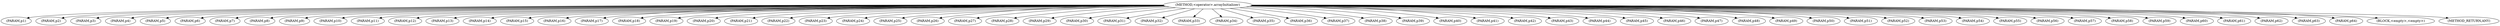 digraph "&lt;operator&gt;.arrayInitializer" {  
"1300" [label = <(METHOD,&lt;operator&gt;.arrayInitializer)> ]
"1301" [label = <(PARAM,p1)> ]
"1302" [label = <(PARAM,p2)> ]
"1303" [label = <(PARAM,p3)> ]
"1304" [label = <(PARAM,p4)> ]
"1305" [label = <(PARAM,p5)> ]
"1306" [label = <(PARAM,p6)> ]
"1307" [label = <(PARAM,p7)> ]
"1308" [label = <(PARAM,p8)> ]
"1309" [label = <(PARAM,p9)> ]
"1310" [label = <(PARAM,p10)> ]
"1311" [label = <(PARAM,p11)> ]
"1312" [label = <(PARAM,p12)> ]
"1313" [label = <(PARAM,p13)> ]
"1314" [label = <(PARAM,p14)> ]
"1315" [label = <(PARAM,p15)> ]
"1316" [label = <(PARAM,p16)> ]
"1317" [label = <(PARAM,p17)> ]
"1318" [label = <(PARAM,p18)> ]
"1319" [label = <(PARAM,p19)> ]
"1320" [label = <(PARAM,p20)> ]
"1321" [label = <(PARAM,p21)> ]
"1322" [label = <(PARAM,p22)> ]
"1323" [label = <(PARAM,p23)> ]
"1324" [label = <(PARAM,p24)> ]
"1325" [label = <(PARAM,p25)> ]
"1326" [label = <(PARAM,p26)> ]
"1327" [label = <(PARAM,p27)> ]
"1328" [label = <(PARAM,p28)> ]
"1329" [label = <(PARAM,p29)> ]
"1330" [label = <(PARAM,p30)> ]
"1331" [label = <(PARAM,p31)> ]
"1332" [label = <(PARAM,p32)> ]
"1333" [label = <(PARAM,p33)> ]
"1334" [label = <(PARAM,p34)> ]
"1335" [label = <(PARAM,p35)> ]
"1336" [label = <(PARAM,p36)> ]
"1337" [label = <(PARAM,p37)> ]
"1338" [label = <(PARAM,p38)> ]
"1339" [label = <(PARAM,p39)> ]
"1340" [label = <(PARAM,p40)> ]
"1341" [label = <(PARAM,p41)> ]
"1342" [label = <(PARAM,p42)> ]
"1343" [label = <(PARAM,p43)> ]
"1344" [label = <(PARAM,p44)> ]
"1345" [label = <(PARAM,p45)> ]
"1346" [label = <(PARAM,p46)> ]
"1347" [label = <(PARAM,p47)> ]
"1348" [label = <(PARAM,p48)> ]
"1349" [label = <(PARAM,p49)> ]
"1350" [label = <(PARAM,p50)> ]
"1351" [label = <(PARAM,p51)> ]
"1352" [label = <(PARAM,p52)> ]
"1353" [label = <(PARAM,p53)> ]
"1354" [label = <(PARAM,p54)> ]
"1355" [label = <(PARAM,p55)> ]
"1356" [label = <(PARAM,p56)> ]
"1357" [label = <(PARAM,p57)> ]
"1358" [label = <(PARAM,p58)> ]
"1359" [label = <(PARAM,p59)> ]
"1360" [label = <(PARAM,p60)> ]
"1361" [label = <(PARAM,p61)> ]
"1362" [label = <(PARAM,p62)> ]
"1363" [label = <(PARAM,p63)> ]
"1364" [label = <(PARAM,p64)> ]
"1365" [label = <(BLOCK,&lt;empty&gt;,&lt;empty&gt;)> ]
"1366" [label = <(METHOD_RETURN,ANY)> ]
  "1300" -> "1301" 
  "1300" -> "1365" 
  "1300" -> "1302" 
  "1300" -> "1366" 
  "1300" -> "1303" 
  "1300" -> "1304" 
  "1300" -> "1305" 
  "1300" -> "1306" 
  "1300" -> "1307" 
  "1300" -> "1308" 
  "1300" -> "1309" 
  "1300" -> "1310" 
  "1300" -> "1311" 
  "1300" -> "1312" 
  "1300" -> "1313" 
  "1300" -> "1314" 
  "1300" -> "1315" 
  "1300" -> "1316" 
  "1300" -> "1317" 
  "1300" -> "1318" 
  "1300" -> "1319" 
  "1300" -> "1320" 
  "1300" -> "1321" 
  "1300" -> "1322" 
  "1300" -> "1323" 
  "1300" -> "1324" 
  "1300" -> "1325" 
  "1300" -> "1326" 
  "1300" -> "1327" 
  "1300" -> "1328" 
  "1300" -> "1329" 
  "1300" -> "1330" 
  "1300" -> "1331" 
  "1300" -> "1332" 
  "1300" -> "1333" 
  "1300" -> "1334" 
  "1300" -> "1335" 
  "1300" -> "1336" 
  "1300" -> "1337" 
  "1300" -> "1338" 
  "1300" -> "1339" 
  "1300" -> "1340" 
  "1300" -> "1341" 
  "1300" -> "1342" 
  "1300" -> "1343" 
  "1300" -> "1344" 
  "1300" -> "1345" 
  "1300" -> "1346" 
  "1300" -> "1347" 
  "1300" -> "1348" 
  "1300" -> "1349" 
  "1300" -> "1350" 
  "1300" -> "1351" 
  "1300" -> "1352" 
  "1300" -> "1353" 
  "1300" -> "1354" 
  "1300" -> "1355" 
  "1300" -> "1356" 
  "1300" -> "1357" 
  "1300" -> "1358" 
  "1300" -> "1359" 
  "1300" -> "1360" 
  "1300" -> "1361" 
  "1300" -> "1362" 
  "1300" -> "1363" 
  "1300" -> "1364" 
}
